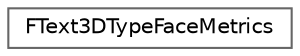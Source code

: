 digraph "Graphical Class Hierarchy"
{
 // INTERACTIVE_SVG=YES
 // LATEX_PDF_SIZE
  bgcolor="transparent";
  edge [fontname=Helvetica,fontsize=10,labelfontname=Helvetica,labelfontsize=10];
  node [fontname=Helvetica,fontsize=10,shape=box,height=0.2,width=0.4];
  rankdir="LR";
  Node0 [id="Node000000",label="FText3DTypeFaceMetrics",height=0.2,width=0.4,color="grey40", fillcolor="white", style="filled",URL="$d5/da4/structFText3DTypeFaceMetrics.html",tooltip=" "];
}
